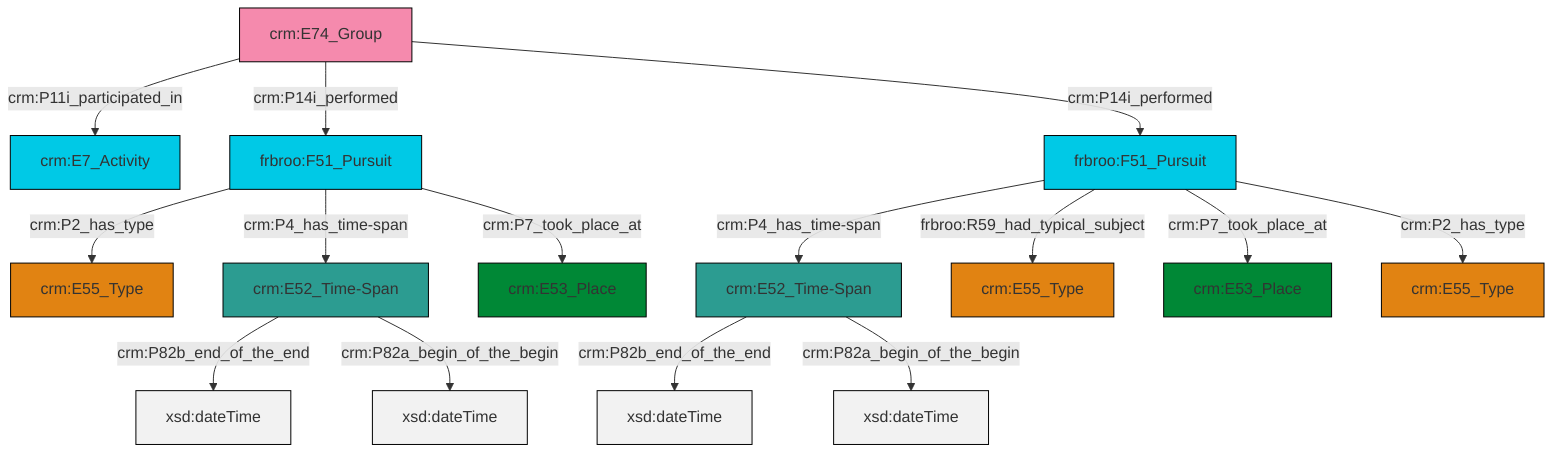 graph TD
classDef Literal fill:#f2f2f2,stroke:#000000;
classDef CRM_Entity fill:#FFFFFF,stroke:#000000;
classDef Temporal_Entity fill:#00C9E6, stroke:#000000;
classDef Type fill:#E18312, stroke:#000000;
classDef Time-Span fill:#2C9C91, stroke:#000000;
classDef Appellation fill:#FFEB7F, stroke:#000000;
classDef Place fill:#008836, stroke:#000000;
classDef Persistent_Item fill:#B266B2, stroke:#000000;
classDef Conceptual_Object fill:#FFD700, stroke:#000000;
classDef Physical_Thing fill:#D2B48C, stroke:#000000;
classDef Actor fill:#f58aad, stroke:#000000;
classDef PC_Classes fill:#4ce600, stroke:#000000;
classDef Multi fill:#cccccc,stroke:#000000;

0["frbroo:F51_Pursuit"]:::Temporal_Entity -->|crm:P4_has_time-span| 1["crm:E52_Time-Span"]:::Time-Span
1["crm:E52_Time-Span"]:::Time-Span -->|crm:P82b_end_of_the_end| 2[xsd:dateTime]:::Literal
0["frbroo:F51_Pursuit"]:::Temporal_Entity -->|frbroo:R59_had_typical_subject| 3["crm:E55_Type"]:::Type
7["crm:E74_Group"]:::Actor -->|crm:P11i_participated_in| 8["crm:E7_Activity"]:::Temporal_Entity
7["crm:E74_Group"]:::Actor -->|crm:P14i_performed| 9["frbroo:F51_Pursuit"]:::Temporal_Entity
1["crm:E52_Time-Span"]:::Time-Span -->|crm:P82a_begin_of_the_begin| 12[xsd:dateTime]:::Literal
9["frbroo:F51_Pursuit"]:::Temporal_Entity -->|crm:P2_has_type| 13["crm:E55_Type"]:::Type
0["frbroo:F51_Pursuit"]:::Temporal_Entity -->|crm:P7_took_place_at| 14["crm:E53_Place"]:::Place
18["crm:E52_Time-Span"]:::Time-Span -->|crm:P82b_end_of_the_end| 19[xsd:dateTime]:::Literal
9["frbroo:F51_Pursuit"]:::Temporal_Entity -->|crm:P4_has_time-span| 18["crm:E52_Time-Span"]:::Time-Span
9["frbroo:F51_Pursuit"]:::Temporal_Entity -->|crm:P7_took_place_at| 24["crm:E53_Place"]:::Place
18["crm:E52_Time-Span"]:::Time-Span -->|crm:P82a_begin_of_the_begin| 26[xsd:dateTime]:::Literal
7["crm:E74_Group"]:::Actor -->|crm:P14i_performed| 0["frbroo:F51_Pursuit"]:::Temporal_Entity
0["frbroo:F51_Pursuit"]:::Temporal_Entity -->|crm:P2_has_type| 5["crm:E55_Type"]:::Type